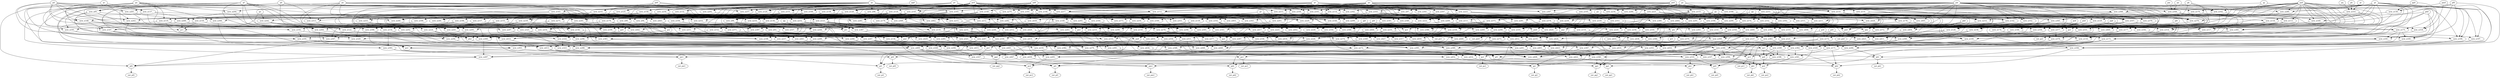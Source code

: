 digraph G {
    "new_n102_" -> "pa1";
    "new_n93_" -> "pa1";
    "new_n105_" -> "pa1";
    "new_n96_" -> "new_n93_";
    "new_n94_" -> "new_n93_";
    "new_n99_" -> "new_n93_";
    "pp" -> "new_n94_";
    "new_n95_" -> "new_n94_";
    "pf" -> "new_n95_";
    "pa" -> "new_n95_";
    "pc0" -> "new_n96_";
    "new_n98_" -> "new_n96_";
    "new_n97_" -> "new_n96_";
    "pd0" -> "new_n97_";
    "pt" -> "new_n97_";
    "pe0" -> "new_n97_";
    "pu" -> "new_n97_";
    "ps" -> "new_n98_";
    "pv" -> "new_n98_";
    "new_n100_" -> "new_n99_";
    "new_n101_" -> "new_n99_";
    "pd0" -> "new_n100_";
    "pe0" -> "new_n100_";
    "pa" -> "new_n100_";
    "ps" -> "new_n101_";
    "pt" -> "new_n101_";
    "pu" -> "new_n101_";
    "pv" -> "new_n101_";
    "new_n103_" -> "new_n102_";
    "new_n104_" -> "new_n102_";
    "pa" -> "new_n102_";
    "pe0" -> "new_n103_";
    "pd0" -> "new_n103_";
    "pu" -> "new_n104_";
    "pv" -> "new_n104_";
    "ps" -> "new_n104_";
    "pt" -> "new_n104_";
    "pz" -> "new_n105_";
    "pk" -> "new_n105_";
    "new_n107_" -> "pb2";
    "new_n171_" -> "pb2";
    "new_n180_" -> "pb2";
    "new_n184_" -> "pb2";
    "py1" -> "new_n107_";
    "new_n127_" -> "new_n107_";
    "new_n134_" -> "new_n107_";
    "new_n153_" -> "new_n107_";
    "new_n119_" -> "py1";
    "new_n109_" -> "py1";
    "new_n121_" -> "py1";
    "new_n116_" -> "py1";
    "pl" -> "new_n109_";
    "new_n115_" -> "new_n109_";
    "new_n113_" -> "new_n109_";
    "new_n110_" -> "new_n109_";
    "new_n111_" -> "new_n110_";
    "new_n103_" -> "new_n110_";
    "new_n112_" -> "new_n111_";
    "pw" -> "new_n111_";
    "ps" -> "new_n112_";
    "pv" -> "new_n112_";
    "pu" -> "new_n112_";
    "pt" -> "new_n112_";
    "new_n114_" -> "new_n113_";
    "pa0" -> "new_n113_";
    "pt" -> "new_n114_";
    "pv" -> "new_n114_";
    "pu" -> "new_n114_";
    "ps" -> "new_n114_";
    "pd0" -> "new_n115_";
    "pe0" -> "new_n115_";
    "new_n113_" -> "new_n116_";
    "new_n120_" -> "new_n116_";
    "pl" -> "new_n116_";
    "new_n117_" -> "new_n116_";
    "pl" -> "new_n117_";
    "new_n115_" -> "new_n117_";
    "new_n119_" -> "new_n117_";
    "new_n118_" -> "new_n117_";
    "new_n104_" -> "new_n118_";
    "pa0" -> "new_n118_";
    "pc0" -> "new_n119_";
    "pa" -> "new_n119_";
    "pd0" -> "new_n120_";
    "pc0" -> "new_n120_";
    "pe0" -> "new_n120_";
    "pa" -> "new_n120_";
    "new_n118_" -> "new_n121_";
    "new_n120_" -> "new_n121_";
    "pl" -> "new_n121_";
    "new_n122_" -> "new_n121_";
    "pa" -> "new_n122_";
    "pe" -> "new_n122_";
    "new_n123_" -> "new_n122_";
    "new_n126_" -> "new_n122_";
    "new_n124_" -> "new_n123_";
    "new_n125_" -> "new_n123_";
    "pt" -> "new_n124_";
    "pu" -> "new_n124_";
    "pb0" -> "new_n125_";
    "pv" -> "new_n125_";
    "ps" -> "new_n125_";
    "pe0" -> "new_n126_";
    "pd0" -> "new_n126_";
    "pc0" -> "new_n126_";
    "pr0" -> "new_n127_";
    "new_n128_" -> "new_n127_";
    "ps0" -> "new_n127_";
    "pn0" -> "new_n128_";
    "po0" -> "new_n128_";
    "pq0" -> "new_n128_";
    "new_n129_" -> "new_n128_";
    "new_n130_" -> "new_n129_";
    "new_n131_" -> "new_n129_";
    "new_n132_" -> "new_n129_";
    "new_n133_" -> "new_n129_";
    "pm0" -> "new_n130_";
    "pp0" -> "new_n130_";
    "pt" -> "new_n131_";
    "pu" -> "new_n131_";
    "ps" -> "new_n132_";
    "pv" -> "new_n132_";
    "pw" -> "new_n132_";
    "pc0" -> "new_n133_";
    "pe0" -> "new_n133_";
    "pj" -> "new_n133_";
    "pd0" -> "new_n133_";
    "new_n152_" -> "new_n134_";
    "new_n141_" -> "new_n134_";
    "new_n147_" -> "new_n134_";
    "new_n135_" -> "new_n134_";
    "new_n140_" -> "new_n135_";
    "new_n139_" -> "new_n135_";
    "new_n136_" -> "new_n135_";
    "new_n137_" -> "new_n136_";
    "new_n112_" -> "new_n136_";
    "new_n138_" -> "new_n136_";
    "pw" -> "new_n136_";
    "pd" -> "new_n137_";
    "pc" -> "new_n137_";
    "pd0" -> "new_n138_";
    "pc0" -> "new_n138_";
    "pe0" -> "new_n138_";
    "new_n114_" -> "new_n139_";
    "pr" -> "new_n139_";
    "new_n104_" -> "new_n139_";
    "pa0" -> "new_n139_";
    "pd0" -> "new_n140_";
    "pe0" -> "new_n140_";
    "pc0" -> "new_n140_";
    "new_n118_" -> "new_n141_";
    "new_n142_" -> "new_n141_";
    "new_n146_" -> "new_n141_";
    "new_n144_" -> "new_n141_";
    "pu" -> "new_n142_";
    "pw" -> "new_n142_";
    "pt" -> "new_n142_";
    "new_n143_" -> "new_n142_";
    "ps" -> "new_n143_";
    "pv" -> "new_n143_";
    "new_n145_" -> "new_n144_";
    "new_n114_" -> "new_n144_";
    "pa0" -> "new_n144_";
    "pr" -> "new_n144_";
    "pc0" -> "new_n145_";
    "pe0" -> "new_n145_";
    "pd0" -> "new_n145_";
    "pc0" -> "new_n146_";
    "pd0" -> "new_n146_";
    "pe0" -> "new_n146_";
    "new_n149_" -> "new_n147_";
    "new_n148_" -> "new_n147_";
    "pa" -> "new_n147_";
    "new_n150_" -> "new_n147_";
    "pc" -> "new_n148_";
    "pd" -> "new_n148_";
    "new_n138_" -> "new_n148_";
    "new_n97_" -> "new_n149_";
    "new_n143_" -> "new_n149_";
    "new_n137_" -> "new_n150_";
    "new_n120_" -> "new_n150_";
    "new_n151_" -> "new_n150_";
    "ps" -> "new_n151_";
    "pt" -> "new_n151_";
    "pu" -> "new_n151_";
    "pv" -> "new_n151_";
    "new_n123_" -> "new_n152_";
    "new_n140_" -> "new_n152_";
    "new_n154_" -> "new_n153_";
    "new_n156_" -> "new_n153_";
    "new_n159_" -> "new_n153_";
    "new_n163_" -> "new_n153_";
    "new_n155_" -> "new_n154_";
    "new_n95_" -> "new_n154_";
    "new_n146_" -> "new_n155_";
    "new_n124_" -> "new_n155_";
    "new_n125_" -> "new_n155_";
    "new_n120_" -> "new_n156_";
    "new_n126_" -> "new_n156_";
    "new_n158_" -> "new_n156_";
    "new_n157_" -> "new_n156_";
    "new_n124_" -> "new_n157_";
    "new_n138_" -> "new_n157_";
    "new_n125_" -> "new_n157_";
    "ps" -> "new_n158_";
    "pt" -> "new_n158_";
    "pv" -> "new_n158_";
    "new_n140_" -> "new_n159_";
    "new_n142_" -> "new_n159_";
    "new_n160_" -> "new_n159_";
    "py" -> "new_n160_";
    "new_n162_" -> "new_n160_";
    "new_n161_" -> "new_n160_";
    "new_n158_" -> "new_n160_";
    "pc0" -> "new_n161_";
    "pd0" -> "new_n161_";
    "pe0" -> "new_n161_";
    "pk" -> "new_n162_";
    "pz" -> "new_n162_";
    "pa0" -> "new_n162_";
    "new_n169_" -> "new_n163_";
    "new_n166_" -> "new_n163_";
    "new_n164_" -> "new_n163_";
    "new_n146_" -> "new_n163_";
    "new_n124_" -> "new_n164_";
    "new_n132_" -> "new_n164_";
    "new_n165_" -> "new_n164_";
    "pt" -> "new_n165_";
    "pu" -> "new_n165_";
    "ps" -> "new_n165_";
    "pv" -> "new_n165_";
    "new_n167_" -> "new_n166_";
    "new_n168_" -> "new_n166_";
    "pe0" -> "new_n166_";
    "pc0" -> "new_n167_";
    "ps" -> "new_n167_";
    "pd0" -> "new_n167_";
    "pt" -> "new_n168_";
    "pu" -> "new_n168_";
    "pv" -> "new_n168_";
    "pl" -> "new_n169_";
    "pa0" -> "new_n169_";
    "new_n170_" -> "new_n169_";
    "pl" -> "new_n170_";
    "pz" -> "new_n170_";
    "pw" -> "new_n170_";
    "new_n172_" -> "new_n171_";
    "new_n177_" -> "new_n171_";
    "new_n179_" -> "new_n171_";
    "new_n173_" -> "new_n171_";
    "ps0" -> "new_n172_";
    "pr0" -> "new_n172_";
    "new_n128_" -> "new_n172_";
    "ph0" -> "new_n173_";
    "new_n175_" -> "new_n173_";
    "new_n174_" -> "new_n173_";
    "po0" -> "new_n173_";
    "pn0" -> "new_n174_";
    "pq0" -> "new_n174_";
    "new_n129_" -> "new_n174_";
    "new_n176_" -> "new_n175_";
    "new_n131_" -> "new_n175_";
    "pj" -> "new_n175_";
    "new_n132_" -> "new_n176_";
    "new_n161_" -> "new_n176_";
    "new_n130_" -> "new_n177_";
    "new_n178_" -> "new_n177_";
    "new_n131_" -> "new_n178_";
    "new_n132_" -> "new_n178_";
    "new_n133_" -> "new_n178_";
    "new_n140_" -> "new_n179_";
    "new_n165_" -> "new_n179_";
    "new_n146_" -> "new_n180_";
    "new_n183_" -> "new_n180_";
    "new_n181_" -> "new_n180_";
    "pn0" -> "new_n180_";
    "pf0" -> "new_n181_";
    "ph0" -> "new_n181_";
    "new_n175_" -> "new_n181_";
    "new_n182_" -> "new_n181_";
    "pq0" -> "new_n182_";
    "new_n129_" -> "new_n182_";
    "new_n131_" -> "new_n183_";
    "new_n132_" -> "new_n183_";
    "pf0" -> "new_n184_";
    "new_n175_" -> "new_n184_";
    "new_n185_" -> "new_n184_";
    "pn0" -> "new_n184_";
    "pf0" -> "new_n185_";
    "ph0" -> "new_n185_";
    "new_n175_" -> "new_n185_";
    "new_n186_" -> "new_n185_";
    "new_n129_" -> "new_n186_";
    "pq0" -> "new_n186_";
    "new_n188_" -> "pc2";
    "new_n205_" -> "pc2";
    "new_n237_" -> "pc2";
    "new_n247_" -> "pc2";
    "py1" -> "new_n188_";
    "new_n189_" -> "new_n188_";
    "new_n201_" -> "new_n188_";
    "new_n190_" -> "new_n189_";
    "new_n197_" -> "new_n189_";
    "new_n191_" -> "new_n189_";
    "new_n198_" -> "new_n189_";
    "pl" -> "new_n190_";
    "pa0" -> "new_n190_";
    "pw" -> "new_n190_";
    "new_n93_" -> "new_n190_";
    "pa" -> "new_n191_";
    "new_n192_" -> "new_n191_";
    "new_n195_" -> "new_n191_";
    "pi2" -> "new_n191_";
    "new_n148_" -> "new_n192_";
    "new_n149_" -> "new_n192_";
    "new_n94_" -> "pi2";
    "new_n194_" -> "pi2";
    "new_n132_" -> "new_n194_";
    "new_n161_" -> "new_n194_";
    "new_n124_" -> "new_n194_";
    "pd" -> "new_n195_";
    "new_n95_" -> "new_n195_";
    "new_n196_" -> "new_n195_";
    "new_n145_" -> "new_n196_";
    "new_n151_" -> "new_n196_";
    "new_n93_" -> "new_n197_";
    "pa0" -> "new_n197_";
    "pl" -> "new_n197_";
    "new_n95_" -> "new_n198_";
    "new_n200_" -> "new_n198_";
    "new_n199_" -> "new_n198_";
    "new_n139_" -> "new_n199_";
    "new_n145_" -> "new_n199_";
    "pa" -> "new_n199_";
    "pc0" -> "new_n200_";
    "new_n112_" -> "new_n200_";
    "new_n103_" -> "new_n200_";
    "pw" -> "new_n200_";
    "pw" -> "new_n201_";
    "new_n102_" -> "new_n201_";
    "pa1" -> "new_n201_";
    "new_n202_" -> "new_n201_";
    "new_n203_" -> "new_n202_";
    "new_n167_" -> "new_n202_";
    "new_n204_" -> "new_n202_";
    "pr" -> "new_n203_";
    "pa0" -> "new_n203_";
    "new_n114_" -> "new_n203_";
    "pe0" -> "new_n204_";
    "pa" -> "new_n204_";
    "new_n236_" -> "new_n205_";
    "new_n218_" -> "new_n205_";
    "new_n226_" -> "new_n205_";
    "new_n206_" -> "new_n205_";
    "pa" -> "new_n206_";
    "new_n216_" -> "new_n206_";
    "new_n207_" -> "new_n206_";
    "new_n210_" -> "new_n206_";
    "new_n145_" -> "new_n207_";
    "new_n123_" -> "new_n207_";
    "new_n208_" -> "new_n207_";
    "new_n209_" -> "new_n208_";
    "pz" -> "new_n208_";
    "pl" -> "new_n208_";
    "pe0" -> "new_n209_";
    "new_n168_" -> "new_n209_";
    "new_n167_" -> "new_n209_";
    "new_n211_" -> "new_n210_";
    "new_n214_" -> "new_n210_";
    "new_n215_" -> "new_n210_";
    "new_n212_" -> "new_n210_";
    "py" -> "new_n211_";
    "pa0" -> "new_n211_";
    "new_n101_" -> "new_n211_";
    "new_n103_" -> "new_n211_";
    "new_n158_" -> "new_n212_";
    "pc0" -> "new_n212_";
    "new_n213_" -> "new_n212_";
    "new_n103_" -> "new_n212_";
    "ps" -> "new_n213_";
    "pt" -> "new_n213_";
    "pu" -> "new_n213_";
    "pv" -> "new_n213_";
    "new_n170_" -> "new_n214_";
    "pe0" -> "new_n214_";
    "new_n167_" -> "new_n214_";
    "new_n168_" -> "new_n214_";
    "new_n132_" -> "new_n215_";
    "new_n124_" -> "new_n215_";
    "new_n165_" -> "new_n215_";
    "new_n145_" -> "new_n215_";
    "pc0" -> "new_n216_";
    "new_n217_" -> "new_n216_";
    "new_n103_" -> "new_n216_";
    "px" -> "new_n216_";
    "ps" -> "new_n217_";
    "pt" -> "new_n217_";
    "pv" -> "new_n217_";
    "pu" -> "new_n217_";
    "new_n224_" -> "new_n218_";
    "new_n225_" -> "new_n218_";
    "new_n150_" -> "new_n218_";
    "new_n219_" -> "new_n218_";
    "py" -> "new_n219_";
    "new_n149_" -> "new_n219_";
    "new_n222_" -> "new_n219_";
    "new_n220_" -> "new_n219_";
    "new_n111_" -> "new_n220_";
    "new_n221_" -> "new_n220_";
    "pc0" -> "new_n220_";
    "pd0" -> "new_n221_";
    "pe0" -> "new_n221_";
    "new_n115_" -> "new_n222_";
    "new_n223_" -> "new_n222_";
    "px" -> "new_n222_";
    "ps" -> "new_n223_";
    "pt" -> "new_n223_";
    "pu" -> "new_n223_";
    "pv" -> "new_n223_";
    "new_n155_" -> "new_n224_";
    "pf" -> "new_n224_";
    "pj" -> "new_n225_";
    "new_n161_" -> "new_n225_";
    "new_n183_" -> "new_n225_";
    "pq1" -> "new_n226_";
    "new_n231_" -> "new_n226_";
    "new_n235_" -> "new_n226_";
    "new_n228_" -> "new_n226_";
    "new_n101_" -> "pq1";
    "new_n103_" -> "pq1";
    "new_n209_" -> "pq1";
    "pa0" -> "pq1";
    "new_n229_" -> "new_n228_";
    "new_n230_" -> "new_n228_";
    "pr" -> "new_n229_";
    "new_n114_" -> "new_n229_";
    "pa0" -> "new_n229_";
    "new_n161_" -> "new_n229_";
    "pw" -> "new_n230_";
    "new_n105_" -> "new_n230_";
    "new_n104_" -> "new_n230_";
    "new_n115_" -> "new_n230_";
    "pd" -> "new_n231_";
    "new_n234_" -> "new_n231_";
    "new_n232_" -> "new_n231_";
    "new_n124_" -> "new_n232_";
    "new_n233_" -> "new_n232_";
    "pv" -> "new_n233_";
    "ps" -> "new_n233_";
    "pb0" -> "new_n233_";
    "pd0" -> "new_n234_";
    "pe0" -> "new_n234_";
    "new_n232_" -> "new_n235_";
    "new_n115_" -> "new_n235_";
    "new_n129_" -> "new_n236_";
    "pn0" -> "new_n236_";
    "pq0" -> "new_n236_";
    "py0" -> "new_n237_";
    "new_n244_" -> "new_n237_";
    "new_n246_" -> "new_n237_";
    "new_n241_" -> "new_n237_";
    "py" -> "py0";
    "new_n99_" -> "py0";
    "new_n239_" -> "py0";
    "new_n240_" -> "py0";
    "pc0" -> "new_n239_";
    "new_n165_" -> "new_n239_";
    "new_n100_" -> "new_n239_";
    "new_n158_" -> "new_n240_";
    "new_n120_" -> "new_n240_";
    "new_n100_" -> "new_n240_";
    "new_n213_" -> "new_n240_";
    "new_n136_" -> "new_n241_";
    "new_n157_" -> "new_n241_";
    "new_n242_" -> "new_n241_";
    "new_n243_" -> "new_n241_";
    "new_n124_" -> "new_n242_";
    "new_n125_" -> "new_n242_";
    "new_n126_" -> "new_n242_";
    "pe" -> "new_n242_";
    "pc" -> "new_n243_";
    "pd" -> "new_n243_";
    "new_n138_" -> "new_n243_";
    "new_n151_" -> "new_n243_";
    "new_n149_" -> "new_n244_";
    "new_n148_" -> "new_n244_";
    "new_n245_" -> "new_n244_";
    "pg" -> "new_n244_";
    "new_n138_" -> "new_n245_";
    "new_n217_" -> "new_n245_";
    "pd" -> "new_n245_";
    "new_n139_" -> "new_n246_";
    "new_n161_" -> "new_n246_";
    "pt1" -> "new_n247_";
    "new_n251_" -> "new_n247_";
    "new_n258_" -> "new_n247_";
    "new_n254_" -> "new_n247_";
    "new_n123_" -> "pt1";
    "new_n250_" -> "pt1";
    "new_n161_" -> "pt1";
    "new_n249_" -> "pt1";
    "pc0" -> "new_n249_";
    "new_n143_" -> "new_n249_";
    "new_n97_" -> "new_n249_";
    "px" -> "new_n249_";
    "pw" -> "new_n250_";
    "new_n112_" -> "new_n250_";
    "new_n151_" -> "new_n250_";
    "new_n252_" -> "new_n251_";
    "new_n115_" -> "new_n251_";
    "px" -> "new_n251_";
    "new_n253_" -> "new_n252_";
    "new_n143_" -> "new_n252_";
    "pu" -> "new_n253_";
    "pt" -> "new_n253_";
    "new_n176_" -> "new_n254_";
    "new_n253_" -> "new_n254_";
    "pb" -> "new_n254_";
    "new_n255_" -> "new_n254_";
    "new_n256_" -> "new_n255_";
    "new_n161_" -> "new_n255_";
    "new_n257_" -> "new_n255_";
    "ps" -> "new_n256_";
    "pv" -> "new_n256_";
    "pu" -> "new_n257_";
    "pt" -> "new_n257_";
    "px" -> "new_n257_";
    "pb" -> "new_n257_";
    "new_n252_" -> "new_n258_";
    "new_n115_" -> "new_n258_";
    "pw" -> "new_n258_";
    "pa" -> "pc1";
    "new_n216_" -> "pc1";
    "new_n260_" -> "pc1";
    "new_n150_" -> "pc1";
    "new_n124_" -> "new_n260_";
    "new_n204_" -> "new_n260_";
    "new_n233_" -> "new_n260_";
    "new_n261_" -> "new_n260_";
    "pd0" -> "new_n261_";
    "pd" -> "new_n261_";
    "new_n235_" -> "pa2";
    "new_n263_" -> "pa2";
    "new_n264_" -> "pa2";
    "new_n123_" -> "new_n263_";
    "new_n221_" -> "new_n263_";
    "pc0" -> "new_n263_";
    "pf" -> "new_n264_";
    "new_n155_" -> "new_n264_";
    "new_n260_" -> "new_n264_";
    "new_n242_" -> "new_n264_";
    "new_n190_" -> "pb1";
    "new_n266_" -> "pb1";
    "new_n191_" -> "pb1";
    "pl" -> "new_n266_";
    "new_n267_" -> "new_n266_";
    "new_n268_" -> "new_n266_";
    "new_n116_" -> "new_n266_";
    "new_n93_" -> "new_n267_";
    "new_n105_" -> "new_n267_";
    "new_n119_" -> "new_n268_";
    "new_n110_" -> "new_n268_";
    "new_n269_" -> "new_n268_";
    "new_n122_" -> "new_n268_";
    "new_n270_" -> "new_n269_";
    "pk" -> "new_n269_";
    "pw" -> "new_n269_";
    "new_n102_" -> "new_n269_";
    "pl" -> "new_n270_";
    "pz" -> "new_n270_";
    "new_n272_" -> "pe1";
    "new_n276_" -> "pe1";
    "new_n152_" -> "new_n272_";
    "new_n274_" -> "new_n272_";
    "new_n273_" -> "new_n272_";
    "new_n141_" -> "new_n273_";
    "new_n210_" -> "new_n273_";
    "pq1" -> "new_n274_";
    "new_n235_" -> "new_n274_";
    "new_n275_" -> "new_n274_";
    "pt" -> "new_n275_";
    "new_n126_" -> "new_n275_";
    "new_n143_" -> "new_n275_";
    "new_n172_" -> "new_n276_";
    "new_n277_" -> "new_n276_";
    "new_n285_" -> "new_n276_";
    "new_n254_" -> "new_n276_";
    "new_n163_" -> "new_n277_";
    "new_n278_" -> "new_n277_";
    "new_n279_" -> "new_n278_";
    "new_n281_" -> "new_n278_";
    "new_n282_" -> "new_n278_";
    "new_n283_" -> "new_n278_";
    "new_n280_" -> "new_n279_";
    "new_n168_" -> "new_n279_";
    "new_n167_" -> "new_n279_";
    "pe0" -> "new_n279_";
    "pz" -> "new_n280_";
    "pa0" -> "new_n280_";
    "pl" -> "new_n280_";
    "new_n101_" -> "new_n281_";
    "new_n221_" -> "new_n281_";
    "new_n221_" -> "new_n282_";
    "new_n158_" -> "new_n282_";
    "pc0" -> "new_n282_";
    "new_n256_" -> "new_n283_";
    "new_n145_" -> "new_n283_";
    "new_n284_" -> "new_n283_";
    "px" -> "new_n284_";
    "pw" -> "new_n284_";
    "pu" -> "new_n284_";
    "pt" -> "new_n284_";
    "new_n140_" -> "new_n285_";
    "new_n139_" -> "new_n285_";
    "new_n231_" -> "new_n285_";
    "pa" -> "pf2";
    "new_n287_" -> "pf2";
    "new_n307_" -> "pf2";
    "new_n303_" -> "pf2";
    "new_n301_" -> "new_n287_";
    "new_n300_" -> "new_n287_";
    "pf" -> "new_n287_";
    "new_n288_" -> "new_n287_";
    "pa0" -> "new_n288_";
    "new_n289_" -> "new_n288_";
    "new_n294_" -> "new_n288_";
    "new_n296_" -> "new_n288_";
    "new_n145_" -> "new_n289_";
    "new_n138_" -> "new_n289_";
    "new_n104_" -> "new_n289_";
    "new_n290_" -> "new_n289_";
    "new_n114_" -> "new_n290_";
    "new_n145_" -> "new_n290_";
    "new_n291_" -> "new_n290_";
    "new_n293_" -> "new_n290_";
    "new_n97_" -> "new_n291_";
    "new_n292_" -> "new_n291_";
    "pc0" -> "new_n291_";
    "pl" -> "new_n291_";
    "pv" -> "new_n292_";
    "ps" -> "new_n292_";
    "new_n97_" -> "new_n293_";
    "new_n256_" -> "new_n293_";
    "new_n149_" -> "new_n294_";
    "new_n137_" -> "new_n294_";
    "new_n295_" -> "new_n294_";
    "pc0" -> "new_n294_";
    "new_n158_" -> "new_n295_";
    "new_n111_" -> "new_n295_";
    "pd0" -> "new_n295_";
    "pe0" -> "new_n295_";
    "new_n297_" -> "new_n296_";
    "new_n298_" -> "new_n296_";
    "new_n216_" -> "new_n296_";
    "new_n243_" -> "new_n296_";
    "new_n232_" -> "new_n297_";
    "new_n261_" -> "new_n297_";
    "pw" -> "new_n298_";
    "pz" -> "new_n298_";
    "new_n299_" -> "new_n298_";
    "new_n293_" -> "new_n298_";
    "new_n103_" -> "new_n299_";
    "new_n104_" -> "new_n299_";
    "pd" -> "new_n300_";
    "new_n196_" -> "new_n300_";
    "new_n110_" -> "new_n300_";
    "new_n155_" -> "new_n300_";
    "new_n302_" -> "new_n301_";
    "new_n96_" -> "new_n301_";
    "pp" -> "new_n301_";
    "new_n115_" -> "new_n302_";
    "new_n256_" -> "new_n302_";
    "pu" -> "new_n302_";
    "pw" -> "new_n302_";
    "pc0" -> "new_n303_";
    "new_n165_" -> "new_n303_";
    "new_n306_" -> "new_n303_";
    "pu0" -> "new_n303_";
    "new_n305_" -> "pu0";
    "pa" -> "pu0";
    "py" -> "pu0";
    "new_n213_" -> "new_n305_";
    "new_n115_" -> "new_n305_";
    "new_n293_" -> "new_n305_";
    "pa" -> "new_n306_";
    "new_n115_" -> "new_n306_";
    "new_n308_" -> "new_n307_";
    "pb" -> "new_n307_";
    "new_n284_" -> "new_n307_";
    "new_n122_" -> "new_n307_";
    "new_n161_" -> "new_n308_";
    "new_n103_" -> "new_n308_";
    "ps" -> "new_n308_";
    "pv" -> "new_n308_";
    "new_n127_" -> "pd1";
    "new_n272_" -> "pd1";
    "new_n320_" -> "pd1";
    "new_n310_" -> "pd1";
    "new_n319_" -> "new_n310_";
    "new_n311_" -> "new_n310_";
    "new_n317_" -> "new_n310_";
    "new_n180_" -> "new_n310_";
    "new_n208_" -> "new_n311_";
    "new_n312_" -> "new_n311_";
    "pn1" -> "new_n311_";
    "new_n314_" -> "new_n311_";
    "new_n313_" -> "new_n312_";
    "new_n284_" -> "new_n312_";
    "new_n103_" -> "new_n313_";
    "new_n143_" -> "new_n313_";
    "pb" -> "new_n313_";
    "new_n113_" -> "new_n314_";
    "new_n118_" -> "new_n314_";
    "new_n126_" -> "new_n314_";
    "new_n315_" -> "new_n314_";
    "pz" -> "new_n315_";
    "pw" -> "new_n315_";
    "new_n104_" -> "new_n315_";
    "new_n221_" -> "new_n315_";
    "pc0" -> "pn1";
    "new_n221_" -> "pn1";
    "new_n203_" -> "pn1";
    "ps" -> "pn1";
    "new_n220_" -> "new_n317_";
    "new_n263_" -> "new_n317_";
    "new_n318_" -> "new_n317_";
    "new_n255_" -> "new_n317_";
    "pm0" -> "new_n318_";
    "new_n178_" -> "new_n318_";
    "pp0" -> "new_n318_";
    "new_n281_" -> "new_n319_";
    "new_n166_" -> "new_n319_";
    "pa0" -> "new_n319_";
    "pm0" -> "new_n320_";
    "new_n178_" -> "new_n320_";
    "new_n186_" -> "new_n320_";
    "new_n321_" -> "new_n320_";
    "new_n176_" -> "new_n321_";
    "new_n253_" -> "new_n321_";
    "pb" -> "new_n321_";
    "new_n225_" -> "new_n321_";
    "new_n323_" -> "pg2";
    "new_n274_" -> "pg2";
    "new_n311_" -> "pg2";
    "new_n210_" -> "pg2";
    "pf" -> "new_n323_";
    "new_n200_" -> "new_n323_";
    "new_n325_" -> "new_n323_";
    "new_n324_" -> "new_n323_";
    "new_n217_" -> "new_n324_";
    "new_n146_" -> "new_n324_";
    "new_n242_" -> "new_n324_";
    "new_n254_" -> "new_n324_";
    "new_n111_" -> "new_n325_";
    "new_n137_" -> "new_n325_";
    "new_n138_" -> "new_n325_";
    "new_n327_" -> "pd2";
    "new_n173_" -> "pd2";
    "new_n336_" -> "pd2";
    "px1" -> "new_n327_";
    "new_n328_" -> "new_n327_";
    "new_n206_" -> "new_n327_";
    "new_n198_" -> "new_n328_";
    "new_n285_" -> "new_n328_";
    "new_n329_" -> "new_n328_";
    "new_n330_" -> "new_n328_";
    "new_n270_" -> "new_n329_";
    "new_n166_" -> "new_n329_";
    "new_n260_" -> "new_n329_";
    "new_n195_" -> "new_n329_";
    "new_n152_" -> "new_n330_";
    "pq1" -> "new_n330_";
    "new_n331_" -> "new_n330_";
    "new_n179_" -> "new_n330_";
    "new_n333_" -> "new_n331_";
    "new_n332_" -> "new_n331_";
    "pt" -> "new_n332_";
    "pc0" -> "new_n332_";
    "new_n98_" -> "new_n332_";
    "pu" -> "new_n332_";
    "ph" -> "new_n333_";
    "pi" -> "new_n333_";
    "pq" -> "new_n333_";
    "new_n202_" -> "px1";
    "new_n335_" -> "px1";
    "new_n268_" -> "px1";
    "new_n102_" -> "new_n335_";
    "new_n105_" -> "new_n335_";
    "pl" -> "new_n335_";
    "new_n236_" -> "new_n336_";
    "new_n337_" -> "new_n336_";
    "new_n159_" -> "new_n336_";
    "new_n338_" -> "new_n336_";
    "new_n194_" -> "new_n337_";
    "new_n96_" -> "new_n337_";
    "pf" -> "new_n337_";
    "pp" -> "new_n337_";
    "new_n344_" -> "new_n338_";
    "new_n340_" -> "new_n338_";
    "new_n339_" -> "new_n338_";
    "new_n343_" -> "new_n338_";
    "pb0" -> "new_n339_";
    "pc0" -> "new_n339_";
    "po" -> "new_n339_";
    "new_n234_" -> "new_n339_";
    "px" -> "new_n340_";
    "new_n217_" -> "new_n340_";
    "new_n342_" -> "new_n340_";
    "new_n341_" -> "new_n340_";
    "pt" -> "new_n341_";
    "pu" -> "new_n341_";
    "pv" -> "new_n341_";
    "ps" -> "new_n341_";
    "pv" -> "new_n342_";
    "pn" -> "new_n342_";
    "new_n333_" -> "new_n343_";
    "new_n140_" -> "new_n343_";
    "new_n124_" -> "new_n343_";
    "new_n132_" -> "new_n343_";
    "pm" -> "new_n344_";
    "pn" -> "new_n344_";
    "pv" -> "new_n344_";
    "new_n263_" -> "pg1";
    "new_n359_" -> "pg1";
    "new_n346_" -> "pg1";
    "new_n355_" -> "pg1";
    "new_n180_" -> "new_n346_";
    "new_n347_" -> "new_n346_";
    "new_n348_" -> "new_n346_";
    "new_n354_" -> "new_n346_";
    "new_n127_" -> "new_n347_";
    "new_n220_" -> "new_n347_";
    "new_n311_" -> "new_n347_";
    "new_n231_" -> "new_n348_";
    "new_n349_" -> "new_n348_";
    "new_n353_" -> "new_n349_";
    "new_n350_" -> "new_n349_";
    "new_n229_" -> "new_n350_";
    "new_n230_" -> "new_n350_";
    "new_n351_" -> "new_n350_";
    "new_n352_" -> "new_n350_";
    "px" -> "new_n351_";
    "pa0" -> "new_n351_";
    "new_n161_" -> "new_n351_";
    "new_n112_" -> "new_n351_";
    "new_n114_" -> "new_n352_";
    "pe0" -> "new_n352_";
    "pw" -> "new_n352_";
    "pb0" -> "new_n353_";
    "pc0" -> "new_n353_";
    "new_n234_" -> "new_n353_";
    "po" -> "new_n353_";
    "new_n186_" -> "new_n354_";
    "new_n246_" -> "new_n354_";
    "new_n135_" -> "new_n354_";
    "px" -> "new_n355_";
    "new_n358_" -> "new_n355_";
    "new_n247_" -> "new_n355_";
    "new_n356_" -> "new_n355_";
    "new_n221_" -> "new_n356_";
    "new_n213_" -> "new_n356_";
    "new_n162_" -> "new_n356_";
    "new_n357_" -> "new_n356_";
    "new_n98_" -> "new_n357_";
    "new_n253_" -> "new_n357_";
    "pe0" -> "new_n357_";
    "new_n114_" -> "new_n358_";
    "pe0" -> "new_n358_";
    "new_n339_" -> "new_n359_";
    "pv" -> "new_n359_";
    "pn" -> "new_n359_";
    "pf1" -> "pe2";
    "pz0" -> "pe2";
    "new_n361_" -> "pe2";
    "new_n394_" -> "pe2";
    "new_n171_" -> "new_n361_";
    "new_n362_" -> "new_n361_";
    "new_n382_" -> "new_n361_";
    "new_n381_" -> "new_n362_";
    "new_n370_" -> "new_n362_";
    "new_n376_" -> "new_n362_";
    "new_n363_" -> "new_n362_";
    "pk0" -> "new_n363_";
    "pl0" -> "new_n363_";
    "new_n364_" -> "new_n363_";
    "new_n368_" -> "new_n363_";
    "pi0" -> "new_n364_";
    "pj0" -> "new_n364_";
    "new_n365_" -> "new_n364_";
    "ph0" -> "new_n365_";
    "new_n366_" -> "new_n365_";
    "new_n367_" -> "new_n365_";
    "new_n223_" -> "new_n365_";
    "pf0" -> "new_n366_";
    "pg0" -> "new_n366_";
    "pe0" -> "new_n367_";
    "pd0" -> "new_n367_";
    "px" -> "new_n367_";
    "pi0" -> "new_n368_";
    "pj0" -> "new_n368_";
    "new_n365_" -> "new_n368_";
    "new_n369_" -> "new_n368_";
    "new_n165_" -> "new_n369_";
    "new_n138_" -> "new_n369_";
    "new_n371_" -> "new_n370_";
    "new_n372_" -> "new_n370_";
    "new_n375_" -> "new_n370_";
    "new_n374_" -> "new_n370_";
    "pf" -> "new_n371_";
    "new_n94_" -> "new_n371_";
    "new_n96_" -> "new_n371_";
    "pe0" -> "new_n372_";
    "new_n341_" -> "new_n372_";
    "new_n357_" -> "new_n372_";
    "new_n373_" -> "new_n372_";
    "new_n158_" -> "new_n373_";
    "new_n161_" -> "new_n373_";
    "new_n101_" -> "new_n373_";
    "new_n105_" -> "new_n374_";
    "new_n341_" -> "new_n374_";
    "pe0" -> "new_n374_";
    "pk" -> "new_n375_";
    "pz" -> "new_n375_";
    "pw" -> "new_n376_";
    "new_n357_" -> "new_n376_";
    "new_n380_" -> "new_n376_";
    "new_n377_" -> "new_n376_";
    "new_n366_" -> "new_n377_";
    "new_n378_" -> "new_n377_";
    "new_n379_" -> "new_n377_";
    "new_n223_" -> "new_n378_";
    "new_n367_" -> "new_n378_";
    "new_n223_" -> "new_n379_";
    "pc0" -> "new_n379_";
    "pe0" -> "new_n379_";
    "pw" -> "new_n379_";
    "new_n103_" -> "new_n380_";
    "new_n217_" -> "new_n380_";
    "py" -> "new_n380_";
    "new_n378_" -> "new_n381_";
    "new_n366_" -> "new_n381_";
    "ph0" -> "new_n381_";
    "new_n247_" -> "new_n382_";
    "new_n383_" -> "new_n382_";
    "new_n384_" -> "new_n382_";
    "new_n387_" -> "new_n382_";
    "new_n245_" -> "new_n383_";
    "new_n192_" -> "new_n383_";
    "pg" -> "new_n383_";
    "new_n325_" -> "new_n383_";
    "px" -> "new_n384_";
    "new_n358_" -> "new_n384_";
    "pk2" -> "new_n384_";
    "new_n386_" -> "new_n384_";
    "py" -> "pk2";
    "pw" -> "pk2";
    "new_n149_" -> "pk2";
    "new_n115_" -> "new_n386_";
    "new_n104_" -> "new_n386_";
    "new_n375_" -> "new_n386_";
    "new_n222_" -> "new_n386_";
    "new_n232_" -> "new_n387_";
    "new_n123_" -> "new_n387_";
    "new_n145_" -> "new_n387_";
    "new_n272_" -> "pf1";
    "new_n347_" -> "pf1";
    "new_n389_" -> "pf1";
    "new_n391_" -> "pf1";
    "new_n225_" -> "new_n389_";
    "new_n390_" -> "new_n389_";
    "new_n277_" -> "new_n389_";
    "pr0" -> "new_n390_";
    "ps0" -> "new_n390_";
    "new_n128_" -> "new_n390_";
    "new_n356_" -> "new_n390_";
    "new_n263_" -> "new_n391_";
    "new_n285_" -> "new_n391_";
    "py1" -> "pz0";
    "new_n189_" -> "pz0";
    "new_n201_" -> "pz0";
    "new_n393_" -> "pz0";
    "new_n154_" -> "new_n393_";
    "pc1" -> "new_n393_";
    "new_n180_" -> "new_n394_";
    "new_n184_" -> "new_n394_";
    "new_n395_" -> "new_n394_";
    "new_n405_" -> "new_n394_";
    "ph2" -> "new_n395_";
    "new_n336_" -> "new_n395_";
    "new_n399_" -> "new_n395_";
    "new_n224_" -> "ph2";
    "new_n397_" -> "ph2";
    "new_n398_" -> "ph2";
    "new_n375_" -> "new_n397_";
    "new_n96_" -> "new_n397_";
    "new_n194_" -> "new_n397_";
    "pf" -> "new_n397_";
    "pd" -> "new_n398_";
    "new_n200_" -> "new_n398_";
    "new_n196_" -> "new_n398_";
    "pf" -> "new_n398_";
    "new_n404_" -> "new_n399_";
    "new_n364_" -> "new_n399_";
    "new_n402_" -> "new_n399_";
    "new_n400_" -> "new_n399_";
    "pa0" -> "new_n400_";
    "new_n149_" -> "new_n400_";
    "new_n401_" -> "new_n400_";
    "new_n341_" -> "new_n401_";
    "new_n213_" -> "new_n401_";
    "pe0" -> "new_n401_";
    "pw" -> "new_n401_";
    "new_n403_" -> "new_n402_";
    "new_n140_" -> "new_n402_";
    "new_n333_" -> "new_n402_";
    "new_n132_" -> "new_n403_";
    "new_n124_" -> "new_n403_";
    "pk0" -> "new_n404_";
    "pl0" -> "new_n404_";
    "new_n237_" -> "new_n405_";
    "new_n349_" -> "new_n405_";
    "new_n406_" -> "new_n405_";
    "new_n213_" -> "new_n406_";
    "pa0" -> "new_n406_";
    "pe0" -> "new_n406_";
    "new_n332_" -> "new_n406_";
    "new_n408_" -> "pi1";
    "new_n413_" -> "pi1";
    "new_n415_" -> "pi1";
    "new_n311_" -> "pi1";
    "new_n172_" -> "new_n408_";
    "new_n410_" -> "new_n408_";
    "new_n409_" -> "new_n408_";
    "new_n412_" -> "new_n408_";
    "new_n145_" -> "new_n409_";
    "new_n232_" -> "new_n409_";
    "new_n275_" -> "new_n409_";
    "new_n273_" -> "new_n409_";
    "new_n411_" -> "new_n410_";
    "new_n359_" -> "new_n410_";
    "new_n353_" -> "new_n410_";
    "new_n219_" -> "new_n410_";
    "pk0" -> "new_n411_";
    "new_n364_" -> "new_n411_";
    "pl0" -> "new_n411_";
    "new_n246_" -> "new_n412_";
    "new_n258_" -> "new_n412_";
    "new_n379_" -> "new_n412_";
    "new_n254_" -> "new_n412_";
    "pa2" -> "new_n413_";
    "new_n414_" -> "new_n413_";
    "new_n398_" -> "new_n413_";
    "new_n152_" -> "new_n414_";
    "pq1" -> "new_n414_";
    "new_n239_" -> "new_n414_";
    "new_n147_" -> "new_n414_";
    "new_n383_" -> "new_n415_";
    "new_n416_" -> "new_n415_";
    "pi0" -> "new_n416_";
    "pj0" -> "new_n416_";
    "new_n365_" -> "new_n416_";
    "new_n417_" -> "new_n416_";
    "new_n366_" -> "new_n417_";
    "new_n378_" -> "new_n417_";
    "new_n179_" -> "new_n417_";
    "new_n310_" -> "ph1";
    "new_n173_" -> "ph1";
    "new_n419_" -> "ph1";
    "new_n231_" -> "new_n419_";
    "new_n282_" -> "new_n419_";
    "new_n420_" -> "new_n419_";
    "new_n135_" -> "new_n419_";
    "new_n357_" -> "new_n420_";
    "pa0" -> "new_n420_";
    "new_n403_" -> "new_n420_";
    "new_n146_" -> "new_n420_";
    "new_n408_" -> "pk1";
    "new_n422_" -> "pk1";
    "new_n173_" -> "pk1";
    "new_n390_" -> "pk1";
    "pk0" -> "new_n422_";
    "new_n364_" -> "new_n422_";
    "new_n423_" -> "new_n422_";
    "new_n429_" -> "new_n422_";
    "new_n277_" -> "new_n423_";
    "new_n424_" -> "new_n423_";
    "new_n425_" -> "new_n423_";
    "new_n427_" -> "new_n423_";
    "new_n208_" -> "new_n424_";
    "pn1" -> "new_n424_";
    "new_n314_" -> "new_n424_";
    "new_n358_" -> "new_n425_";
    "new_n357_" -> "new_n425_";
    "pw" -> "new_n425_";
    "new_n426_" -> "new_n425_";
    "new_n145_" -> "new_n426_";
    "new_n123_" -> "new_n426_";
    "new_n369_" -> "new_n426_";
    "new_n235_" -> "new_n427_";
    "new_n263_" -> "new_n427_";
    "new_n428_" -> "new_n427_";
    "new_n101_" -> "new_n428_";
    "new_n103_" -> "new_n428_";
    "pa0" -> "new_n428_";
    "new_n430_" -> "new_n429_";
    "new_n358_" -> "new_n429_";
    "px" -> "new_n429_";
    "new_n135_" -> "new_n429_";
    "new_n161_" -> "new_n430_";
    "new_n112_" -> "new_n430_";
    "new_n263_" -> "pj1";
    "new_n359_" -> "pj1";
    "new_n346_" -> "pj1";
    "new_n432_" -> "pj1";
    "pu1" -> "new_n432_";
    "pq1" -> "new_n432_";
    "new_n436_" -> "new_n432_";
    "new_n434_" -> "new_n432_";
    "new_n383_" -> "pu1";
    "new_n147_" -> "pu1";
    "new_n264_" -> "pu1";
    "new_n398_" -> "pu1";
    "new_n435_" -> "new_n434_";
    "new_n387_" -> "new_n434_";
    "new_n161_" -> "new_n435_";
    "new_n123_" -> "new_n435_";
    "new_n177_" -> "new_n435_";
    "new_n225_" -> "new_n435_";
    "new_n152_" -> "new_n436_";
    "pl2" -> "new_n436_";
    "new_n380_" -> "new_n436_";
    "new_n149_" -> "pl2";
    "pw" -> "pl2";
    "new_n172_" -> "pm1";
    "new_n409_" -> "pm1";
    "new_n439_" -> "pm1";
    "new_n412_" -> "pm1";
    "new_n440_" -> "new_n439_";
    "new_n226_" -> "new_n439_";
    "new_n445_" -> "new_n439_";
    "new_n429_" -> "new_n439_";
    "new_n444_" -> "new_n440_";
    "new_n441_" -> "new_n440_";
    "new_n436_" -> "new_n440_";
    "new_n313_" -> "new_n441_";
    "new_n443_" -> "new_n441_";
    "new_n381_" -> "new_n441_";
    "new_n442_" -> "new_n441_";
    "pf0" -> "new_n442_";
    "new_n378_" -> "new_n442_";
    "pg0" -> "new_n442_";
    "new_n239_" -> "new_n442_";
    "new_n253_" -> "new_n443_";
    "px" -> "new_n443_";
    "pi0" -> "new_n444_";
    "new_n365_" -> "new_n444_";
    "pj0" -> "new_n444_";
    "pt1" -> "new_n445_";
    "new_n251_" -> "new_n445_";
    "new_n447_" -> "pl1";
    "new_n348_" -> "pl1";
    "new_n409_" -> "pl1";
    "new_n363_" -> "pl1";
    "new_n448_" -> "new_n447_";
    "new_n247_" -> "new_n447_";
    "py" -> "new_n448_";
    "new_n149_" -> "new_n448_";
    "new_n239_" -> "new_n448_";
    "new_n449_" -> "new_n448_";
    "new_n235_" -> "new_n449_";
    "new_n312_" -> "new_n449_";
    "new_n359_" -> "new_n449_";
    "new_n374_" -> "new_n449_";
    "new_n113_" -> "po1";
    "new_n126_" -> "po1";
    "new_n346_" -> "pp1";
    "new_n361_" -> "pp1";
    "new_n452_" -> "pp1";
    "new_n389_" -> "new_n452_";
    "new_n413_" -> "new_n452_";
    "new_n273_" -> "new_n452_";
    "new_n454_" -> "ps1";
    "new_n445_" -> "ps1";
    "new_n370_" -> "ps1";
    "new_n350_" -> "ps1";
    "new_n246_" -> "new_n454_";
    "new_n455_" -> "new_n454_";
    "new_n384_" -> "new_n454_";
    "new_n400_" -> "new_n454_";
    "new_n258_" -> "new_n455_";
    "new_n359_" -> "new_n455_";
    "new_n303_" -> "pt0";
    "new_n160_" -> "pt0";
    "new_n267_" -> "pw1";
    "py0" -> "pw1";
    "new_n393_" -> "pw1";
    "new_n189_" -> "pw1";
    "new_n362_" -> "pv1";
    "new_n390_" -> "pv1";
    "new_n399_" -> "pv1";
    "new_n459_" -> "pv1";
    "pl2" -> "new_n459_";
    "new_n397_" -> "new_n459_";
    "new_n460_" -> "new_n459_";
    "new_n278_" -> "new_n459_";
    "new_n332_" -> "new_n460_";
    "new_n333_" -> "new_n460_";
    "new_n162_" -> "pw0";
    "new_n462_" -> "pw0";
    "new_n161_" -> "new_n462_";
    "new_n158_" -> "new_n462_";
    "pa0" -> "px0";
    "py" -> "px0";
    "new_n462_" -> "px0";
    "new_n464_" -> "px0";
    "pa" -> "new_n464_";
    "new_n213_" -> "new_n464_";
    "py" -> "new_n464_";
    "new_n115_" -> "new_n464_";
    "new_n339_" -> "pz1";
    "new_n344_" -> "pz1";
    "pl2" -> "pr1";
    "pb2" -> "out_pb2";
    "pc2" -> "out_pc2";
    "pb1" -> "out_pb1";
    "pe1" -> "out_pe1";
    "pf2" -> "out_pf2";
    "pd1" -> "out_pd1";
    "pg2" -> "out_pg2";
    "pd2" -> "out_pd2";
    "pg1" -> "out_pg1";
    "pe2" -> "out_pe2";
    "pi1" -> "out_pi1";
    "ph1" -> "out_ph1";
    "pk1" -> "out_pk1";
    "pj1" -> "out_pj1";
    "pm1" -> "out_pm1";
    "pl1" -> "out_pl1";
    "po1" -> "out_po1";
    "pp1" -> "out_pp1";
    "ps1" -> "out_ps1";
    "pt0" -> "out_pt0";
    "pw1" -> "out_pw1";
    "pv1" -> "out_pv1";
    "pw0" -> "out_pw0";
    "px0" -> "out_px0";
    "pz1" -> "out_pz1";
}
